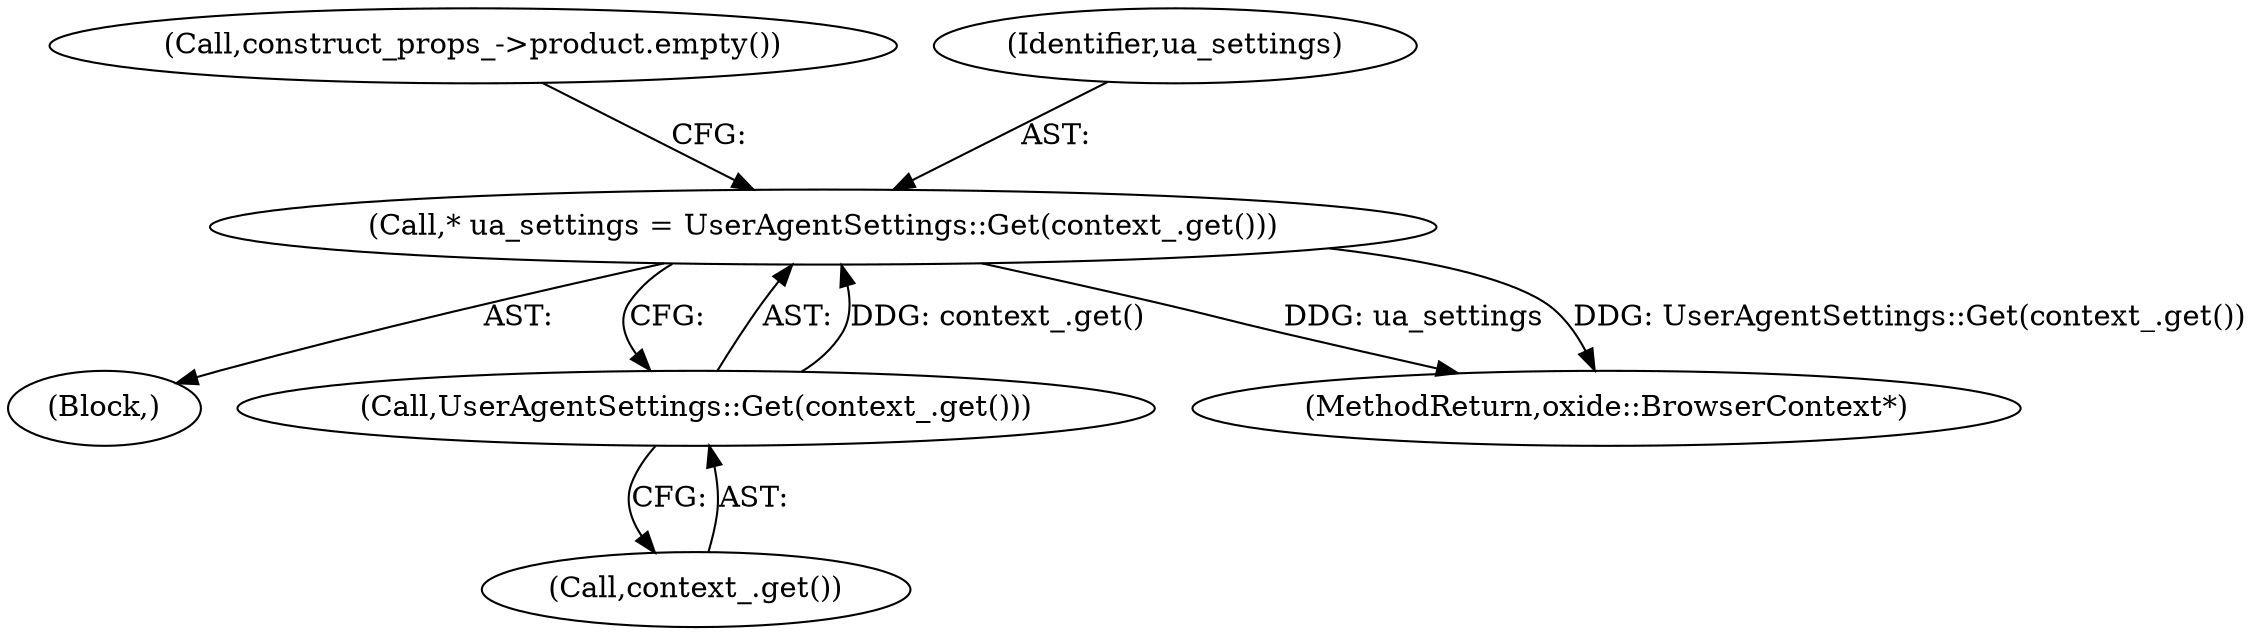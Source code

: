 digraph "0_launchpad_29014da83e5fc358d6bff0f574e9ed45e61a35ac_0@pointer" {
"1000122" [label="(Call,* ua_settings = UserAgentSettings::Get(context_.get()))"];
"1000124" [label="(Call,UserAgentSettings::Get(context_.get()))"];
"1000128" [label="(Call,construct_props_->product.empty())"];
"1000101" [label="(Block,)"];
"1000122" [label="(Call,* ua_settings = UserAgentSettings::Get(context_.get()))"];
"1000236" [label="(MethodReturn,oxide::BrowserContext*)"];
"1000125" [label="(Call,context_.get())"];
"1000123" [label="(Identifier,ua_settings)"];
"1000124" [label="(Call,UserAgentSettings::Get(context_.get()))"];
"1000122" -> "1000101"  [label="AST: "];
"1000122" -> "1000124"  [label="CFG: "];
"1000123" -> "1000122"  [label="AST: "];
"1000124" -> "1000122"  [label="AST: "];
"1000128" -> "1000122"  [label="CFG: "];
"1000122" -> "1000236"  [label="DDG: ua_settings"];
"1000122" -> "1000236"  [label="DDG: UserAgentSettings::Get(context_.get())"];
"1000124" -> "1000122"  [label="DDG: context_.get()"];
"1000124" -> "1000125"  [label="CFG: "];
"1000125" -> "1000124"  [label="AST: "];
}
